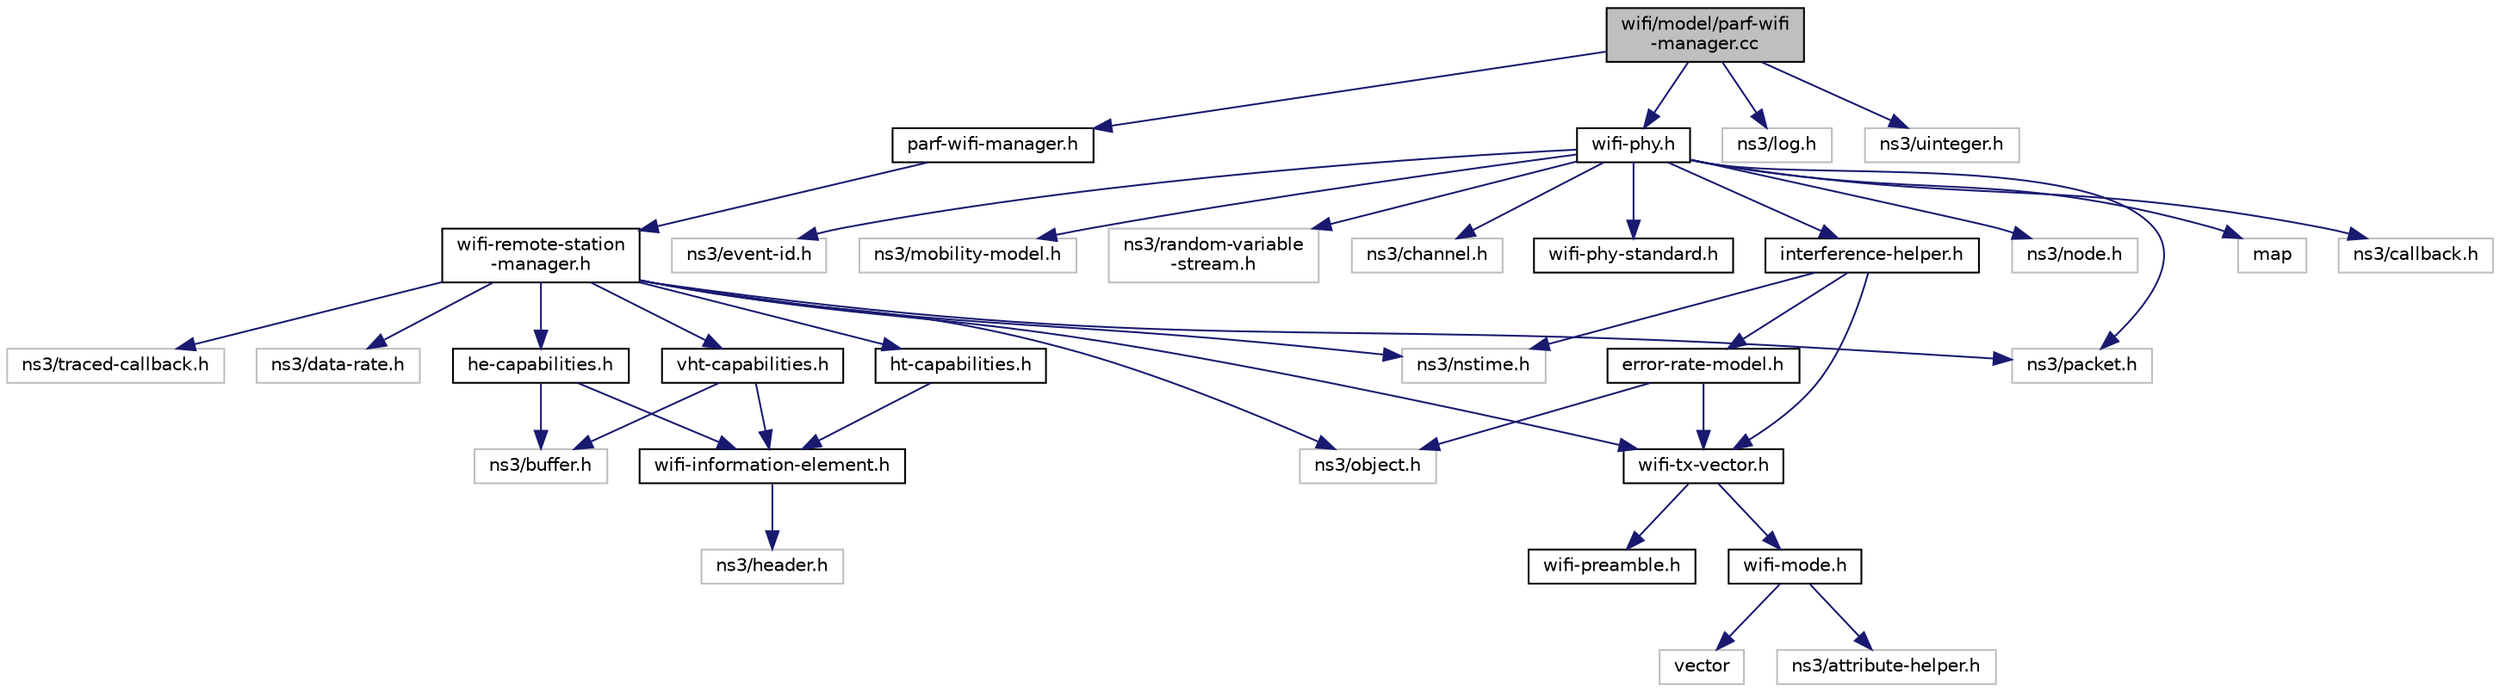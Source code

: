 digraph "wifi/model/parf-wifi-manager.cc"
{
  edge [fontname="Helvetica",fontsize="10",labelfontname="Helvetica",labelfontsize="10"];
  node [fontname="Helvetica",fontsize="10",shape=record];
  Node1 [label="wifi/model/parf-wifi\l-manager.cc",height=0.2,width=0.4,color="black", fillcolor="grey75", style="filled", fontcolor="black"];
  Node1 -> Node2 [color="midnightblue",fontsize="10",style="solid"];
  Node2 [label="parf-wifi-manager.h",height=0.2,width=0.4,color="black", fillcolor="white", style="filled",URL="$d2/d2e/parf-wifi-manager_8h.html"];
  Node2 -> Node3 [color="midnightblue",fontsize="10",style="solid"];
  Node3 [label="wifi-remote-station\l-manager.h",height=0.2,width=0.4,color="black", fillcolor="white", style="filled",URL="$de/db6/wifi-remote-station-manager_8h.html"];
  Node3 -> Node4 [color="midnightblue",fontsize="10",style="solid"];
  Node4 [label="ns3/traced-callback.h",height=0.2,width=0.4,color="grey75", fillcolor="white", style="filled"];
  Node3 -> Node5 [color="midnightblue",fontsize="10",style="solid"];
  Node5 [label="ns3/packet.h",height=0.2,width=0.4,color="grey75", fillcolor="white", style="filled"];
  Node3 -> Node6 [color="midnightblue",fontsize="10",style="solid"];
  Node6 [label="ns3/object.h",height=0.2,width=0.4,color="grey75", fillcolor="white", style="filled"];
  Node3 -> Node7 [color="midnightblue",fontsize="10",style="solid"];
  Node7 [label="ns3/nstime.h",height=0.2,width=0.4,color="grey75", fillcolor="white", style="filled"];
  Node3 -> Node8 [color="midnightblue",fontsize="10",style="solid"];
  Node8 [label="ns3/data-rate.h",height=0.2,width=0.4,color="grey75", fillcolor="white", style="filled"];
  Node3 -> Node9 [color="midnightblue",fontsize="10",style="solid"];
  Node9 [label="wifi-tx-vector.h",height=0.2,width=0.4,color="black", fillcolor="white", style="filled",URL="$d6/d4e/wifi-tx-vector_8h.html"];
  Node9 -> Node10 [color="midnightblue",fontsize="10",style="solid"];
  Node10 [label="wifi-mode.h",height=0.2,width=0.4,color="black", fillcolor="white", style="filled",URL="$d1/d96/wifi-mode_8h.html"];
  Node10 -> Node11 [color="midnightblue",fontsize="10",style="solid"];
  Node11 [label="vector",height=0.2,width=0.4,color="grey75", fillcolor="white", style="filled"];
  Node10 -> Node12 [color="midnightblue",fontsize="10",style="solid"];
  Node12 [label="ns3/attribute-helper.h",height=0.2,width=0.4,color="grey75", fillcolor="white", style="filled"];
  Node9 -> Node13 [color="midnightblue",fontsize="10",style="solid"];
  Node13 [label="wifi-preamble.h",height=0.2,width=0.4,color="black", fillcolor="white", style="filled",URL="$d9/d85/wifi-preamble_8h.html"];
  Node3 -> Node14 [color="midnightblue",fontsize="10",style="solid"];
  Node14 [label="ht-capabilities.h",height=0.2,width=0.4,color="black", fillcolor="white", style="filled",URL="$d6/d3c/ht-capabilities_8h.html"];
  Node14 -> Node15 [color="midnightblue",fontsize="10",style="solid"];
  Node15 [label="wifi-information-element.h",height=0.2,width=0.4,color="black", fillcolor="white", style="filled",URL="$d6/d96/wifi-information-element_8h.html"];
  Node15 -> Node16 [color="midnightblue",fontsize="10",style="solid"];
  Node16 [label="ns3/header.h",height=0.2,width=0.4,color="grey75", fillcolor="white", style="filled"];
  Node3 -> Node17 [color="midnightblue",fontsize="10",style="solid"];
  Node17 [label="vht-capabilities.h",height=0.2,width=0.4,color="black", fillcolor="white", style="filled",URL="$df/d6a/vht-capabilities_8h.html"];
  Node17 -> Node18 [color="midnightblue",fontsize="10",style="solid"];
  Node18 [label="ns3/buffer.h",height=0.2,width=0.4,color="grey75", fillcolor="white", style="filled"];
  Node17 -> Node15 [color="midnightblue",fontsize="10",style="solid"];
  Node3 -> Node19 [color="midnightblue",fontsize="10",style="solid"];
  Node19 [label="he-capabilities.h",height=0.2,width=0.4,color="black", fillcolor="white", style="filled",URL="$db/d47/he-capabilities_8h.html"];
  Node19 -> Node18 [color="midnightblue",fontsize="10",style="solid"];
  Node19 -> Node15 [color="midnightblue",fontsize="10",style="solid"];
  Node1 -> Node20 [color="midnightblue",fontsize="10",style="solid"];
  Node20 [label="wifi-phy.h",height=0.2,width=0.4,color="black", fillcolor="white", style="filled",URL="$d5/d72/wifi-phy_8h.html"];
  Node20 -> Node21 [color="midnightblue",fontsize="10",style="solid"];
  Node21 [label="map",height=0.2,width=0.4,color="grey75", fillcolor="white", style="filled"];
  Node20 -> Node22 [color="midnightblue",fontsize="10",style="solid"];
  Node22 [label="ns3/callback.h",height=0.2,width=0.4,color="grey75", fillcolor="white", style="filled"];
  Node20 -> Node23 [color="midnightblue",fontsize="10",style="solid"];
  Node23 [label="ns3/event-id.h",height=0.2,width=0.4,color="grey75", fillcolor="white", style="filled"];
  Node20 -> Node5 [color="midnightblue",fontsize="10",style="solid"];
  Node20 -> Node24 [color="midnightblue",fontsize="10",style="solid"];
  Node24 [label="ns3/mobility-model.h",height=0.2,width=0.4,color="grey75", fillcolor="white", style="filled"];
  Node20 -> Node25 [color="midnightblue",fontsize="10",style="solid"];
  Node25 [label="ns3/random-variable\l-stream.h",height=0.2,width=0.4,color="grey75", fillcolor="white", style="filled"];
  Node20 -> Node26 [color="midnightblue",fontsize="10",style="solid"];
  Node26 [label="ns3/channel.h",height=0.2,width=0.4,color="grey75", fillcolor="white", style="filled"];
  Node20 -> Node27 [color="midnightblue",fontsize="10",style="solid"];
  Node27 [label="wifi-phy-standard.h",height=0.2,width=0.4,color="black", fillcolor="white", style="filled",URL="$d6/d22/wifi-phy-standard_8h.html"];
  Node20 -> Node28 [color="midnightblue",fontsize="10",style="solid"];
  Node28 [label="interference-helper.h",height=0.2,width=0.4,color="black", fillcolor="white", style="filled",URL="$d7/d62/interference-helper_8h.html"];
  Node28 -> Node7 [color="midnightblue",fontsize="10",style="solid"];
  Node28 -> Node9 [color="midnightblue",fontsize="10",style="solid"];
  Node28 -> Node29 [color="midnightblue",fontsize="10",style="solid"];
  Node29 [label="error-rate-model.h",height=0.2,width=0.4,color="black", fillcolor="white", style="filled",URL="$df/de2/error-rate-model_8h.html"];
  Node29 -> Node9 [color="midnightblue",fontsize="10",style="solid"];
  Node29 -> Node6 [color="midnightblue",fontsize="10",style="solid"];
  Node20 -> Node30 [color="midnightblue",fontsize="10",style="solid"];
  Node30 [label="ns3/node.h",height=0.2,width=0.4,color="grey75", fillcolor="white", style="filled"];
  Node1 -> Node31 [color="midnightblue",fontsize="10",style="solid"];
  Node31 [label="ns3/log.h",height=0.2,width=0.4,color="grey75", fillcolor="white", style="filled"];
  Node1 -> Node32 [color="midnightblue",fontsize="10",style="solid"];
  Node32 [label="ns3/uinteger.h",height=0.2,width=0.4,color="grey75", fillcolor="white", style="filled"];
}
